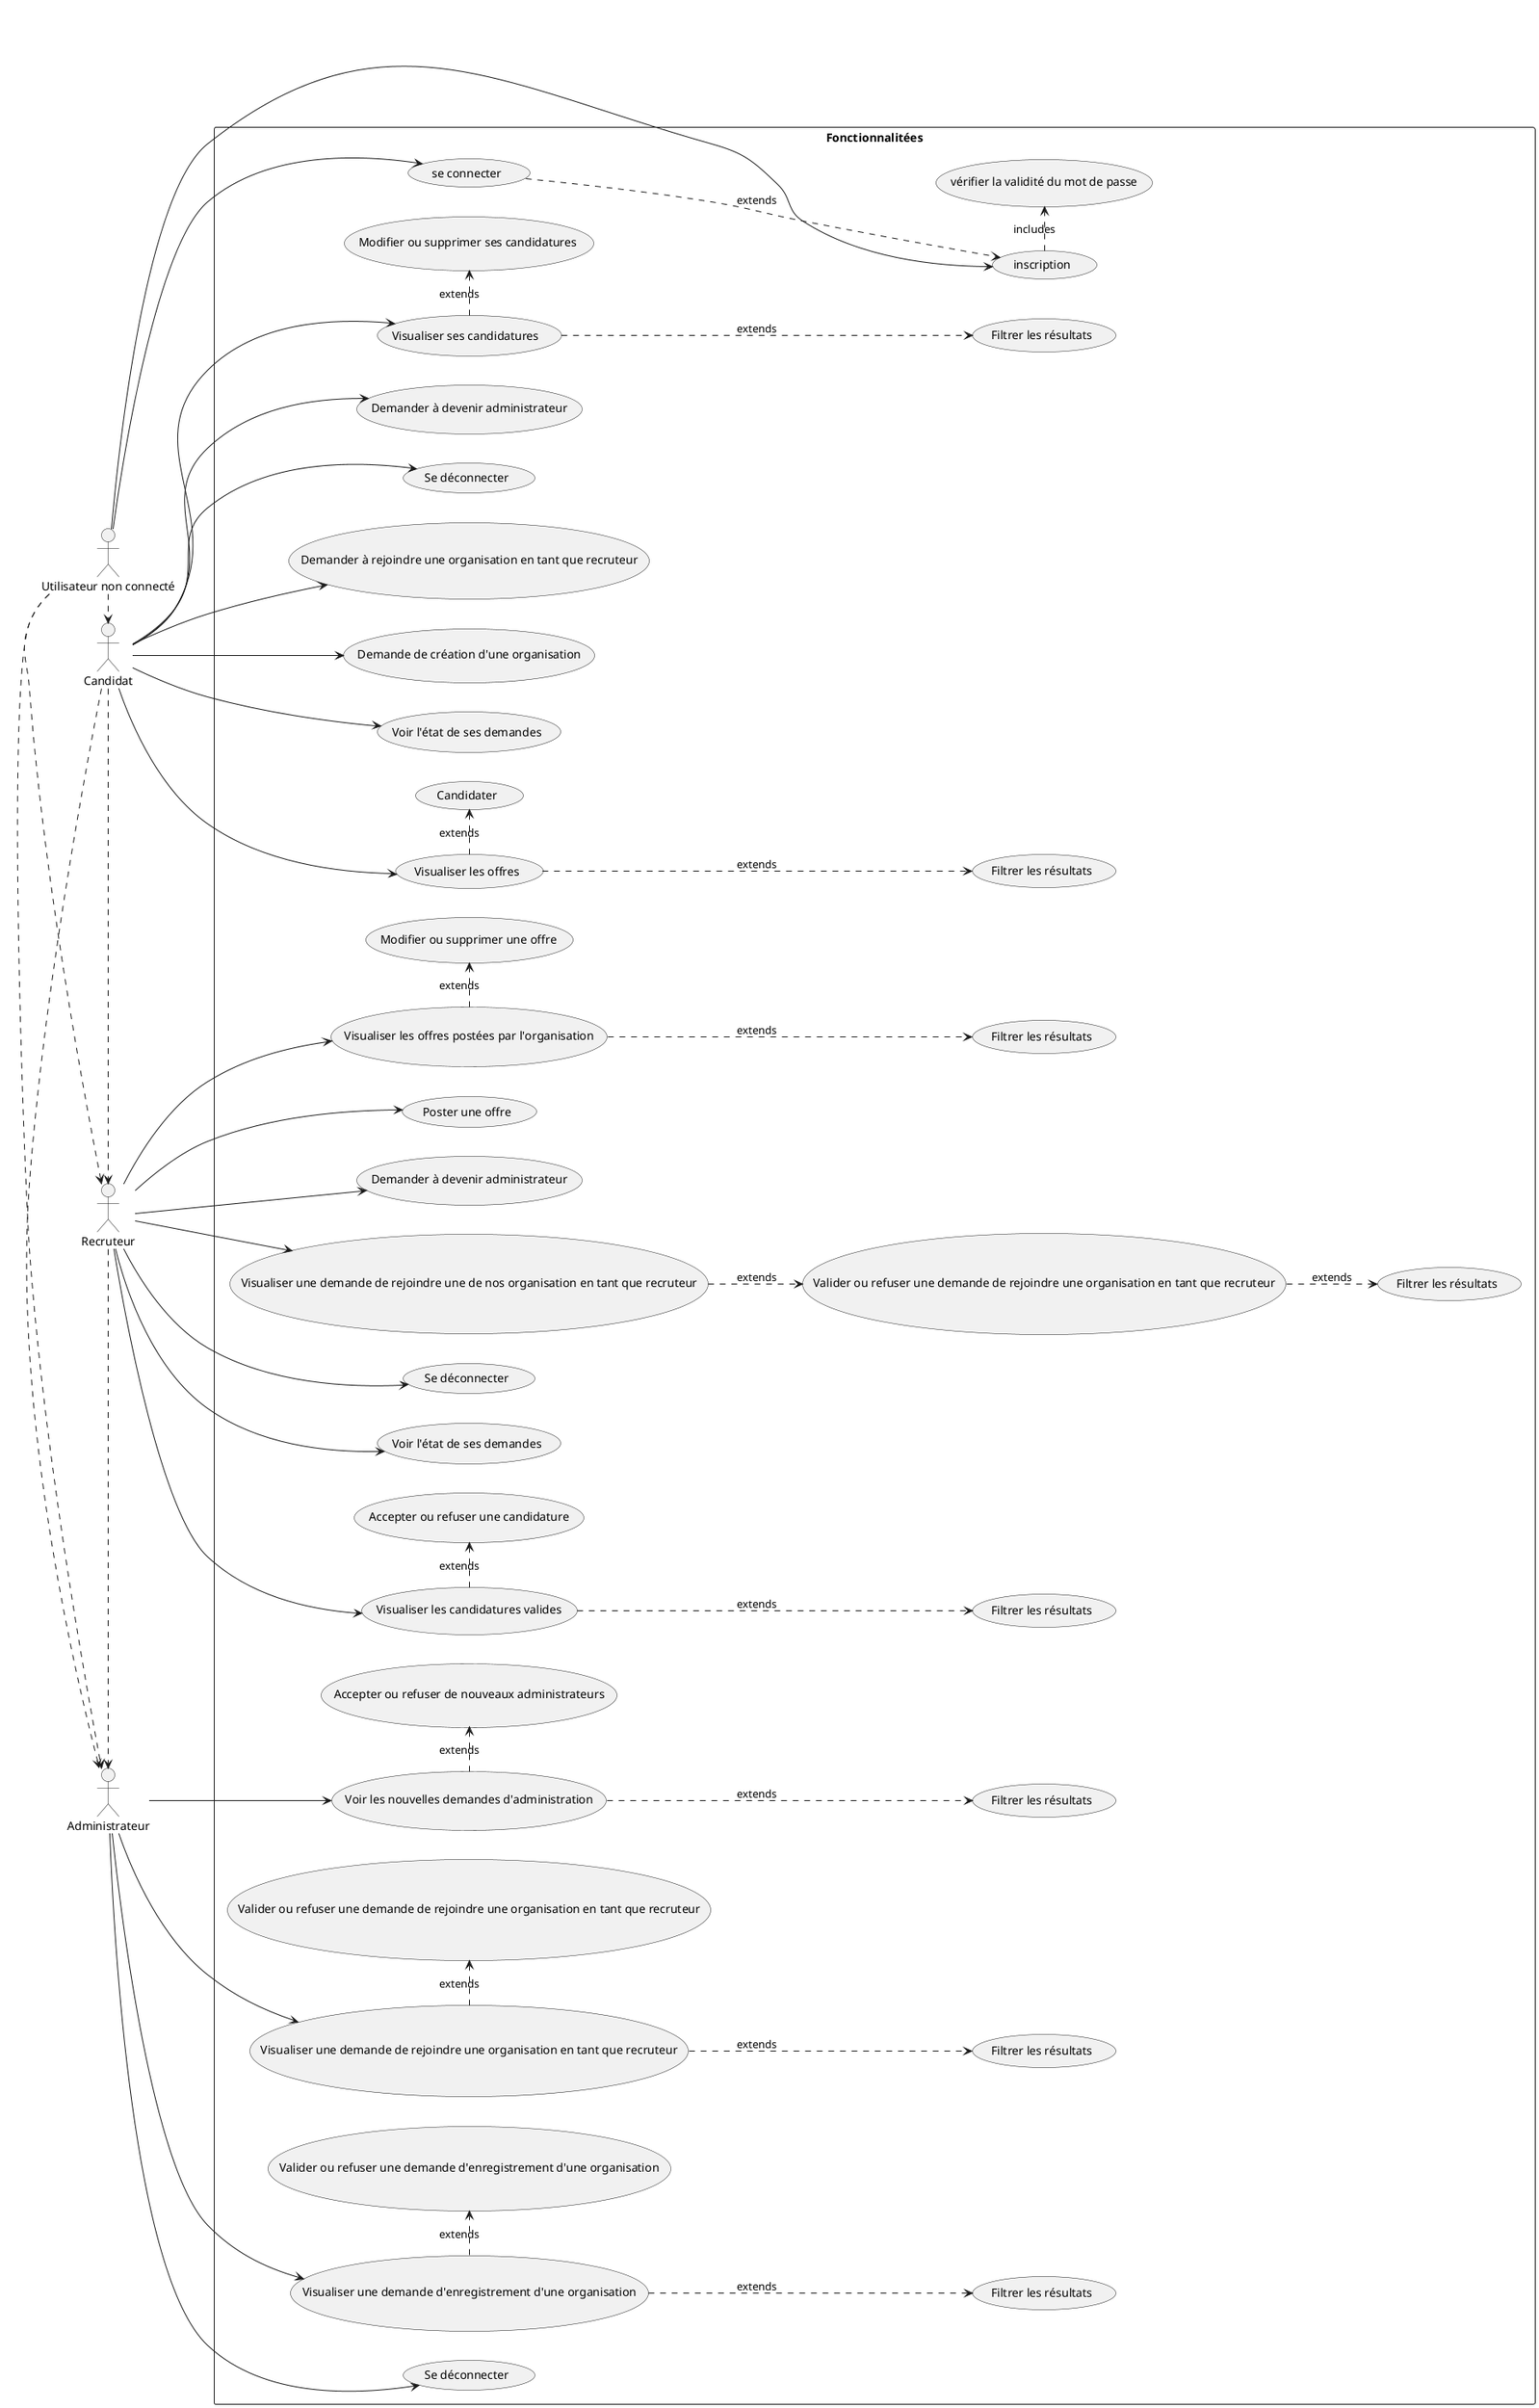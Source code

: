 @startuml



left to right direction
rectangle Fonctionnalitées {
"Accepter ou refuser une candidature" as (f1)
"Poster une offre" as (f2)
"Visualiser les offres" as (f3)
"se connecter" as (f4)
"inscription" as (f7)
"Accepter ou refuser de nouveaux administrateurs" as (f5)
"Demander à devenir administrateur" as (f6)
"vérifier la validité du mot de passe" as (f8)
"Voir les nouvelles demandes d'administration" as (f9)
"Candidater" as (f10)
"Se déconnecter" as (f11)
"Visualiser les candidatures valides" as (f12)
"Visualiser les offres postées par l'organisation" as (f13)
"Valider ou refuser une demande d'enregistrement d'une organisation" as (f14)
"Visualiser une demande d'enregistrement d'une organisation" as (f22)
"Visualiser une demande de rejoindre une organisation en tant que recruteur" as (f15)
"Valider ou refuser une demande de rejoindre une organisation en tant que recruteur" as (f16)
"Demander à rejoindre une organisation en tant que recruteur" as (f17)
"Visualiser ses candidatures " as (f18)
"Modifier ou supprimer ses candidatures " as (f19)
"Modifier ou supprimer une offre" as (f20)
"Se déconnecter" as (f23)
"Demander à devenir administrateur" as (f25)
"Demande de création d'une organisation" as (f26)
"Filtrer les résultats" as (f27)
"Filtrer les résultats" as (f28)
"Filtrer les résultats" as (f29)
"Filtrer les résultats" as (f30)
"Filtrer les résultats" as (f31)
"Filtrer les résultats" as (f32)
"Filtrer les résultats" as (f33)
"Visualiser une demande de rejoindre une de nos organisation en tant que recruteur" as (f34)
"Valider ou refuser une demande de rejoindre une organisation en tant que recruteur" as (f35)
"Filtrer les résultats" as (f36)
"Se déconnecter" as (f24)
"Voir l'état de ses demandes" as (f37)
"Voir l'état de ses demandes" as (f38)









(f4) ..> (f7) : extends
(f7) .> (f8) : includes
(f9) .> (f5) : extends
(f3) .> (f10) :extends
(f12) .> (f1) : extends
(f15) .> (f16) : extends
(f18) .> (f19) : extends
(f22) .> (f14) : extends
(f13) .> (f20) : extends
(f18) ..> (f27) : extends
(f12) ..> (f28) : extends 
(f13) ..> (f29) : extends 
(f3) ..> (f30) : extends 
(f9) ..> (f31) : extends 
(f15) ..> (f32) : extends 
(f22) ..> (f33) : extends 
(f34) ..> (f35) :extends
(f35) ..> (f36) :extends


}
:Administrateur: --> (f9)
:Administrateur: --> (f22)
:Administrateur: --> (f15)
:Administrateur: --> (f23)

:Recruteur: --> (f2)
:Recruteur: --> (f12)
:Recruteur: --> (f13)
:Recruteur: --> (f34)
:Recruteur: --> (f24)
:Recruteur: --> (f25)
:Recruteur: --> (f37)


:Candidat: --> (f6)
:Candidat: --> (f3)
:Candidat: --> (f11)
:Candidat: --> (f17)
:Candidat: --> (f18)
:Candidat: --> (f26)
:Candidat: --> (f38)

:Utilisateur non connecté: --> (f7)
:Utilisateur non connecté: --> (f4)

:Utilisateur non connecté: .> :Candidat:
:Utilisateur non connecté: .> :Recruteur:
:Utilisateur non connecté: .> :Administrateur:
:Candidat: .> :Recruteur:
:Candidat: .> :Administrateur:
:Recruteur: .> :Administrateur:


@enduml

